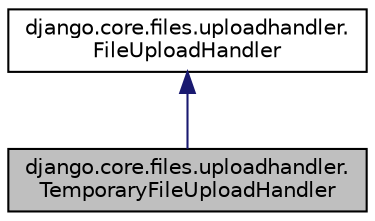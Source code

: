 digraph "django.core.files.uploadhandler.TemporaryFileUploadHandler"
{
 // LATEX_PDF_SIZE
  edge [fontname="Helvetica",fontsize="10",labelfontname="Helvetica",labelfontsize="10"];
  node [fontname="Helvetica",fontsize="10",shape=record];
  Node1 [label="django.core.files.uploadhandler.\lTemporaryFileUploadHandler",height=0.2,width=0.4,color="black", fillcolor="grey75", style="filled", fontcolor="black",tooltip=" "];
  Node2 -> Node1 [dir="back",color="midnightblue",fontsize="10",style="solid",fontname="Helvetica"];
  Node2 [label="django.core.files.uploadhandler.\lFileUploadHandler",height=0.2,width=0.4,color="black", fillcolor="white", style="filled",URL="$d6/d9d/classdjango_1_1core_1_1files_1_1uploadhandler_1_1_file_upload_handler.html",tooltip=" "];
}
